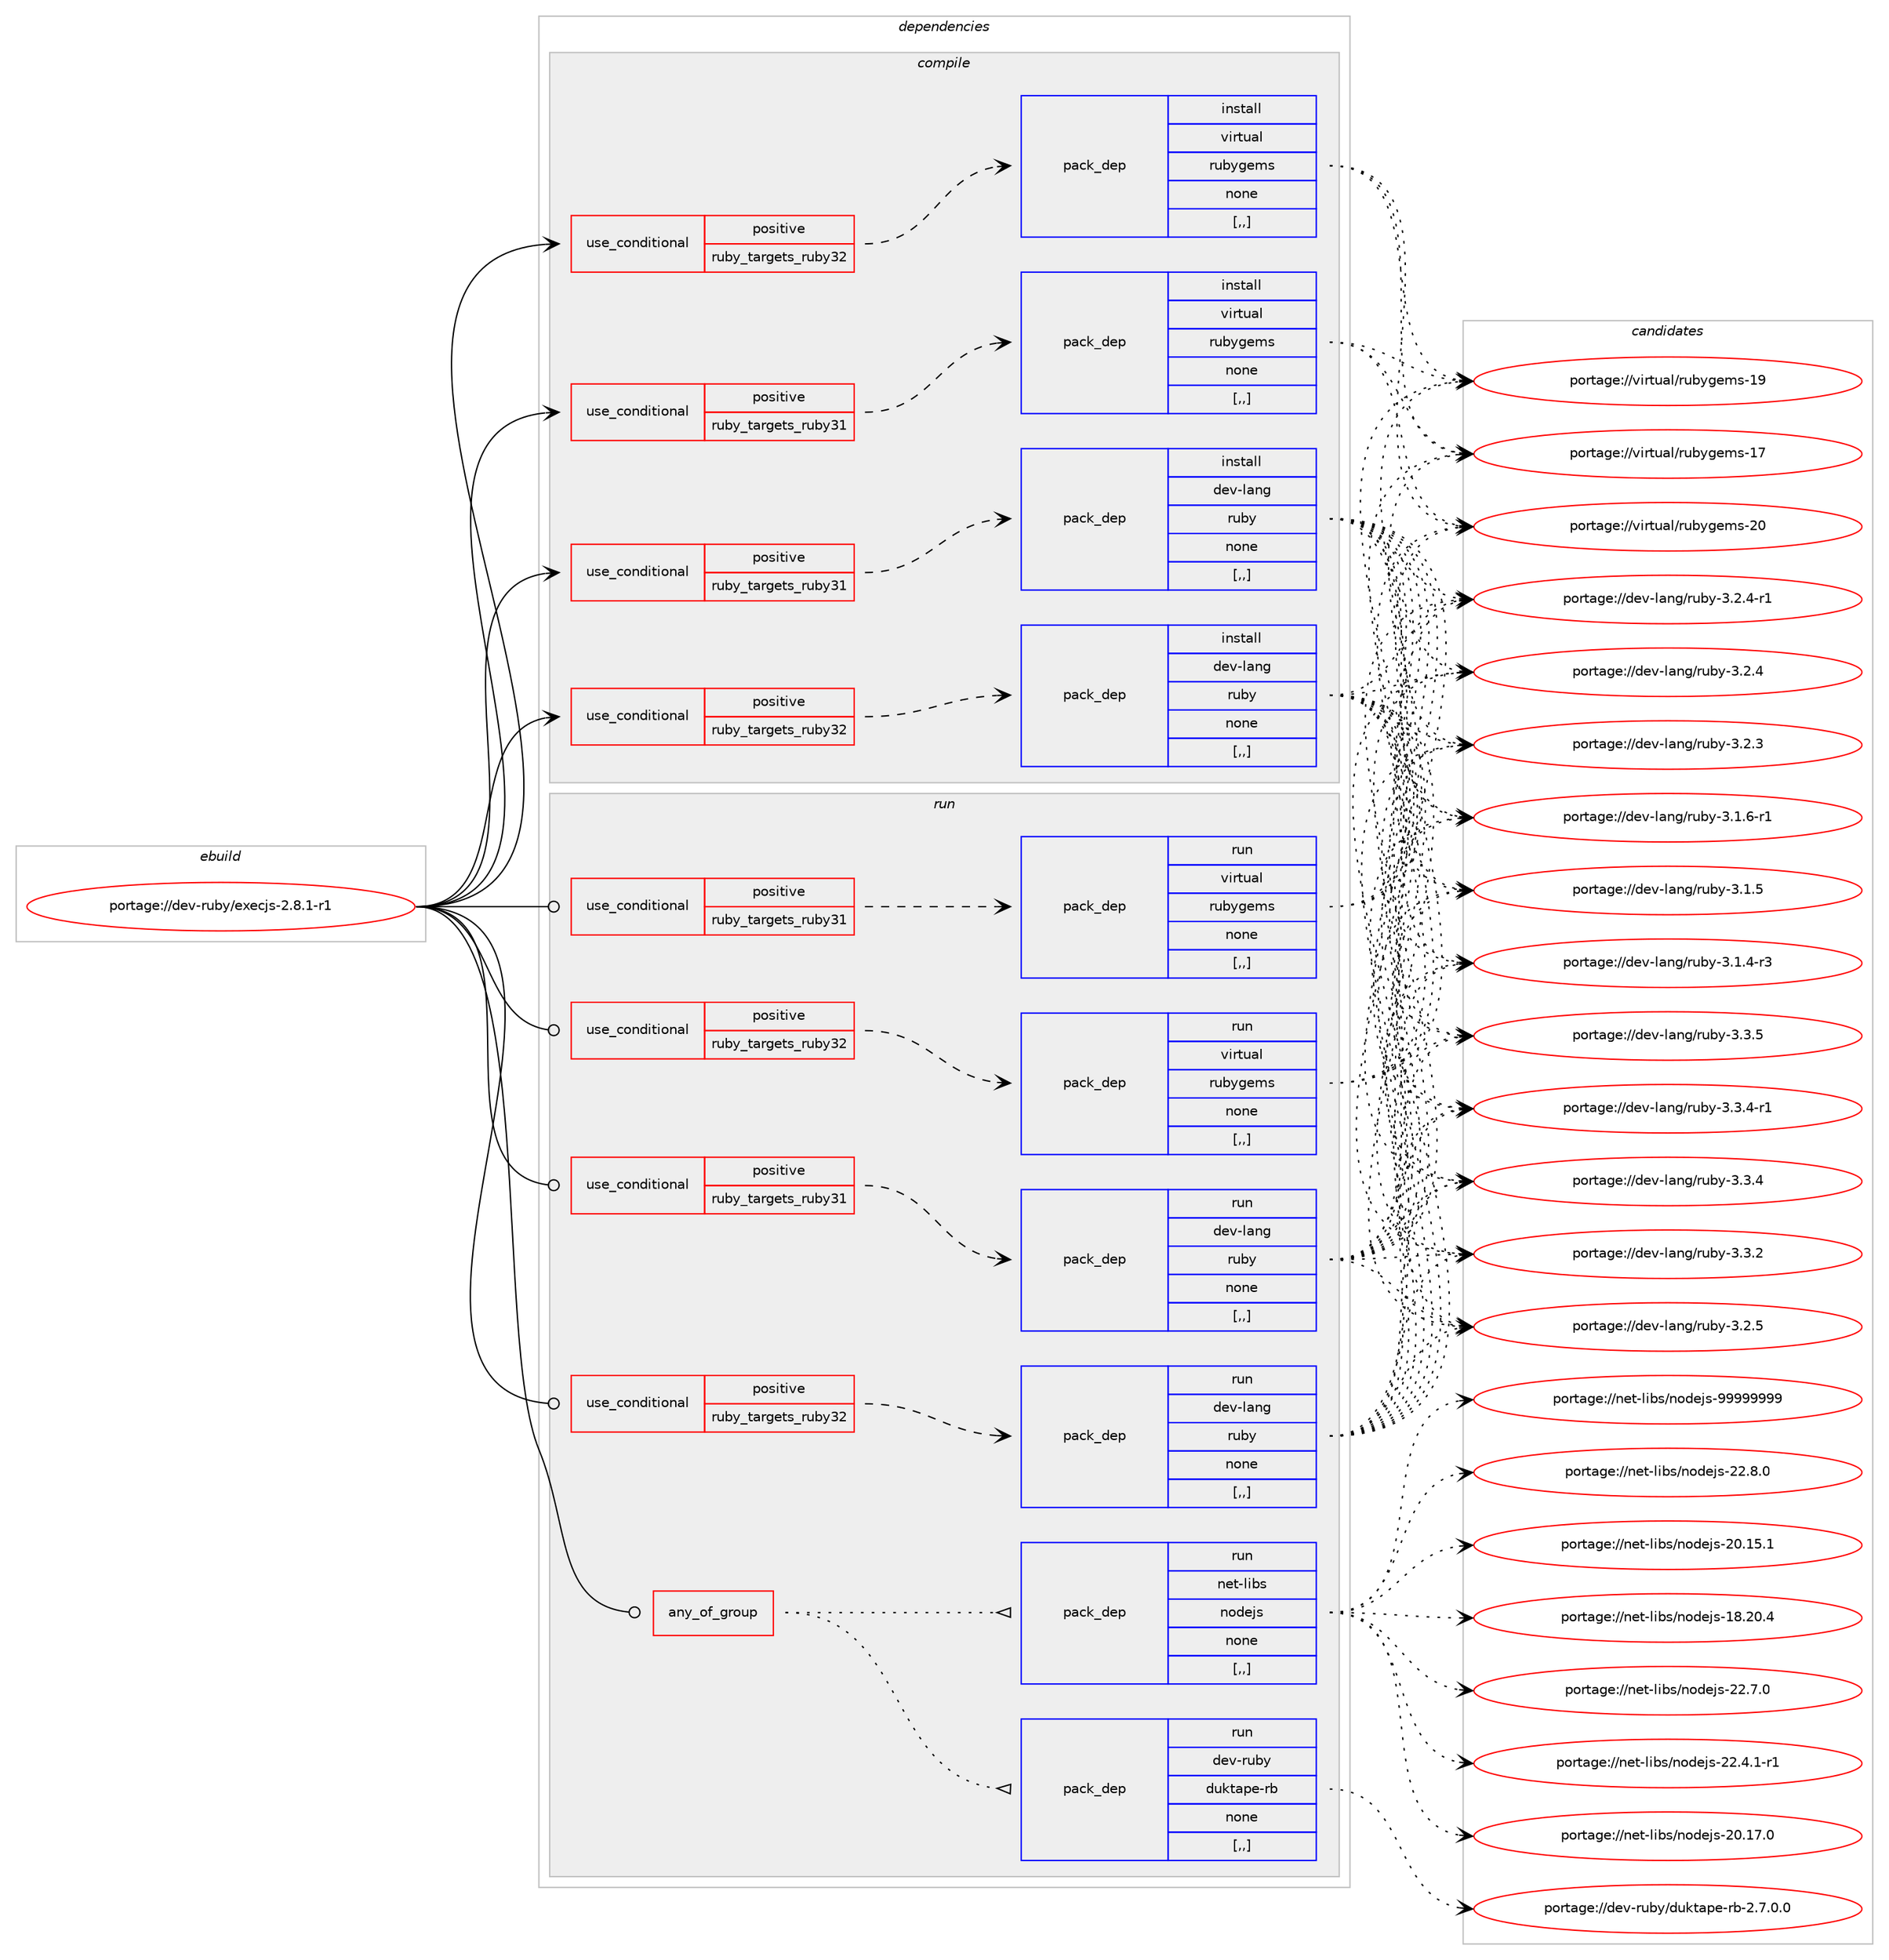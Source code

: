 digraph prolog {

# *************
# Graph options
# *************

newrank=true;
concentrate=true;
compound=true;
graph [rankdir=LR,fontname=Helvetica,fontsize=10,ranksep=1.5];#, ranksep=2.5, nodesep=0.2];
edge  [arrowhead=vee];
node  [fontname=Helvetica,fontsize=10];

# **********
# The ebuild
# **********

subgraph cluster_leftcol {
color=gray;
label=<<i>ebuild</i>>;
id [label="portage://dev-ruby/execjs-2.8.1-r1", color=red, width=4, href="../dev-ruby/execjs-2.8.1-r1.svg"];
}

# ****************
# The dependencies
# ****************

subgraph cluster_midcol {
color=gray;
label=<<i>dependencies</i>>;
subgraph cluster_compile {
fillcolor="#eeeeee";
style=filled;
label=<<i>compile</i>>;
subgraph cond178151 {
dependency678545 [label=<<TABLE BORDER="0" CELLBORDER="1" CELLSPACING="0" CELLPADDING="4"><TR><TD ROWSPAN="3" CELLPADDING="10">use_conditional</TD></TR><TR><TD>positive</TD></TR><TR><TD>ruby_targets_ruby31</TD></TR></TABLE>>, shape=none, color=red];
subgraph pack495487 {
dependency678546 [label=<<TABLE BORDER="0" CELLBORDER="1" CELLSPACING="0" CELLPADDING="4" WIDTH="220"><TR><TD ROWSPAN="6" CELLPADDING="30">pack_dep</TD></TR><TR><TD WIDTH="110">install</TD></TR><TR><TD>dev-lang</TD></TR><TR><TD>ruby</TD></TR><TR><TD>none</TD></TR><TR><TD>[,,]</TD></TR></TABLE>>, shape=none, color=blue];
}
dependency678545:e -> dependency678546:w [weight=20,style="dashed",arrowhead="vee"];
}
id:e -> dependency678545:w [weight=20,style="solid",arrowhead="vee"];
subgraph cond178152 {
dependency678547 [label=<<TABLE BORDER="0" CELLBORDER="1" CELLSPACING="0" CELLPADDING="4"><TR><TD ROWSPAN="3" CELLPADDING="10">use_conditional</TD></TR><TR><TD>positive</TD></TR><TR><TD>ruby_targets_ruby31</TD></TR></TABLE>>, shape=none, color=red];
subgraph pack495488 {
dependency678548 [label=<<TABLE BORDER="0" CELLBORDER="1" CELLSPACING="0" CELLPADDING="4" WIDTH="220"><TR><TD ROWSPAN="6" CELLPADDING="30">pack_dep</TD></TR><TR><TD WIDTH="110">install</TD></TR><TR><TD>virtual</TD></TR><TR><TD>rubygems</TD></TR><TR><TD>none</TD></TR><TR><TD>[,,]</TD></TR></TABLE>>, shape=none, color=blue];
}
dependency678547:e -> dependency678548:w [weight=20,style="dashed",arrowhead="vee"];
}
id:e -> dependency678547:w [weight=20,style="solid",arrowhead="vee"];
subgraph cond178153 {
dependency678549 [label=<<TABLE BORDER="0" CELLBORDER="1" CELLSPACING="0" CELLPADDING="4"><TR><TD ROWSPAN="3" CELLPADDING="10">use_conditional</TD></TR><TR><TD>positive</TD></TR><TR><TD>ruby_targets_ruby32</TD></TR></TABLE>>, shape=none, color=red];
subgraph pack495489 {
dependency678550 [label=<<TABLE BORDER="0" CELLBORDER="1" CELLSPACING="0" CELLPADDING="4" WIDTH="220"><TR><TD ROWSPAN="6" CELLPADDING="30">pack_dep</TD></TR><TR><TD WIDTH="110">install</TD></TR><TR><TD>dev-lang</TD></TR><TR><TD>ruby</TD></TR><TR><TD>none</TD></TR><TR><TD>[,,]</TD></TR></TABLE>>, shape=none, color=blue];
}
dependency678549:e -> dependency678550:w [weight=20,style="dashed",arrowhead="vee"];
}
id:e -> dependency678549:w [weight=20,style="solid",arrowhead="vee"];
subgraph cond178154 {
dependency678551 [label=<<TABLE BORDER="0" CELLBORDER="1" CELLSPACING="0" CELLPADDING="4"><TR><TD ROWSPAN="3" CELLPADDING="10">use_conditional</TD></TR><TR><TD>positive</TD></TR><TR><TD>ruby_targets_ruby32</TD></TR></TABLE>>, shape=none, color=red];
subgraph pack495490 {
dependency678552 [label=<<TABLE BORDER="0" CELLBORDER="1" CELLSPACING="0" CELLPADDING="4" WIDTH="220"><TR><TD ROWSPAN="6" CELLPADDING="30">pack_dep</TD></TR><TR><TD WIDTH="110">install</TD></TR><TR><TD>virtual</TD></TR><TR><TD>rubygems</TD></TR><TR><TD>none</TD></TR><TR><TD>[,,]</TD></TR></TABLE>>, shape=none, color=blue];
}
dependency678551:e -> dependency678552:w [weight=20,style="dashed",arrowhead="vee"];
}
id:e -> dependency678551:w [weight=20,style="solid",arrowhead="vee"];
}
subgraph cluster_compileandrun {
fillcolor="#eeeeee";
style=filled;
label=<<i>compile and run</i>>;
}
subgraph cluster_run {
fillcolor="#eeeeee";
style=filled;
label=<<i>run</i>>;
subgraph any4526 {
dependency678553 [label=<<TABLE BORDER="0" CELLBORDER="1" CELLSPACING="0" CELLPADDING="4"><TR><TD CELLPADDING="10">any_of_group</TD></TR></TABLE>>, shape=none, color=red];subgraph pack495491 {
dependency678554 [label=<<TABLE BORDER="0" CELLBORDER="1" CELLSPACING="0" CELLPADDING="4" WIDTH="220"><TR><TD ROWSPAN="6" CELLPADDING="30">pack_dep</TD></TR><TR><TD WIDTH="110">run</TD></TR><TR><TD>dev-ruby</TD></TR><TR><TD>duktape-rb</TD></TR><TR><TD>none</TD></TR><TR><TD>[,,]</TD></TR></TABLE>>, shape=none, color=blue];
}
dependency678553:e -> dependency678554:w [weight=20,style="dotted",arrowhead="oinv"];
subgraph pack495492 {
dependency678555 [label=<<TABLE BORDER="0" CELLBORDER="1" CELLSPACING="0" CELLPADDING="4" WIDTH="220"><TR><TD ROWSPAN="6" CELLPADDING="30">pack_dep</TD></TR><TR><TD WIDTH="110">run</TD></TR><TR><TD>net-libs</TD></TR><TR><TD>nodejs</TD></TR><TR><TD>none</TD></TR><TR><TD>[,,]</TD></TR></TABLE>>, shape=none, color=blue];
}
dependency678553:e -> dependency678555:w [weight=20,style="dotted",arrowhead="oinv"];
}
id:e -> dependency678553:w [weight=20,style="solid",arrowhead="odot"];
subgraph cond178155 {
dependency678556 [label=<<TABLE BORDER="0" CELLBORDER="1" CELLSPACING="0" CELLPADDING="4"><TR><TD ROWSPAN="3" CELLPADDING="10">use_conditional</TD></TR><TR><TD>positive</TD></TR><TR><TD>ruby_targets_ruby31</TD></TR></TABLE>>, shape=none, color=red];
subgraph pack495493 {
dependency678557 [label=<<TABLE BORDER="0" CELLBORDER="1" CELLSPACING="0" CELLPADDING="4" WIDTH="220"><TR><TD ROWSPAN="6" CELLPADDING="30">pack_dep</TD></TR><TR><TD WIDTH="110">run</TD></TR><TR><TD>dev-lang</TD></TR><TR><TD>ruby</TD></TR><TR><TD>none</TD></TR><TR><TD>[,,]</TD></TR></TABLE>>, shape=none, color=blue];
}
dependency678556:e -> dependency678557:w [weight=20,style="dashed",arrowhead="vee"];
}
id:e -> dependency678556:w [weight=20,style="solid",arrowhead="odot"];
subgraph cond178156 {
dependency678558 [label=<<TABLE BORDER="0" CELLBORDER="1" CELLSPACING="0" CELLPADDING="4"><TR><TD ROWSPAN="3" CELLPADDING="10">use_conditional</TD></TR><TR><TD>positive</TD></TR><TR><TD>ruby_targets_ruby31</TD></TR></TABLE>>, shape=none, color=red];
subgraph pack495494 {
dependency678559 [label=<<TABLE BORDER="0" CELLBORDER="1" CELLSPACING="0" CELLPADDING="4" WIDTH="220"><TR><TD ROWSPAN="6" CELLPADDING="30">pack_dep</TD></TR><TR><TD WIDTH="110">run</TD></TR><TR><TD>virtual</TD></TR><TR><TD>rubygems</TD></TR><TR><TD>none</TD></TR><TR><TD>[,,]</TD></TR></TABLE>>, shape=none, color=blue];
}
dependency678558:e -> dependency678559:w [weight=20,style="dashed",arrowhead="vee"];
}
id:e -> dependency678558:w [weight=20,style="solid",arrowhead="odot"];
subgraph cond178157 {
dependency678560 [label=<<TABLE BORDER="0" CELLBORDER="1" CELLSPACING="0" CELLPADDING="4"><TR><TD ROWSPAN="3" CELLPADDING="10">use_conditional</TD></TR><TR><TD>positive</TD></TR><TR><TD>ruby_targets_ruby32</TD></TR></TABLE>>, shape=none, color=red];
subgraph pack495495 {
dependency678561 [label=<<TABLE BORDER="0" CELLBORDER="1" CELLSPACING="0" CELLPADDING="4" WIDTH="220"><TR><TD ROWSPAN="6" CELLPADDING="30">pack_dep</TD></TR><TR><TD WIDTH="110">run</TD></TR><TR><TD>dev-lang</TD></TR><TR><TD>ruby</TD></TR><TR><TD>none</TD></TR><TR><TD>[,,]</TD></TR></TABLE>>, shape=none, color=blue];
}
dependency678560:e -> dependency678561:w [weight=20,style="dashed",arrowhead="vee"];
}
id:e -> dependency678560:w [weight=20,style="solid",arrowhead="odot"];
subgraph cond178158 {
dependency678562 [label=<<TABLE BORDER="0" CELLBORDER="1" CELLSPACING="0" CELLPADDING="4"><TR><TD ROWSPAN="3" CELLPADDING="10">use_conditional</TD></TR><TR><TD>positive</TD></TR><TR><TD>ruby_targets_ruby32</TD></TR></TABLE>>, shape=none, color=red];
subgraph pack495496 {
dependency678563 [label=<<TABLE BORDER="0" CELLBORDER="1" CELLSPACING="0" CELLPADDING="4" WIDTH="220"><TR><TD ROWSPAN="6" CELLPADDING="30">pack_dep</TD></TR><TR><TD WIDTH="110">run</TD></TR><TR><TD>virtual</TD></TR><TR><TD>rubygems</TD></TR><TR><TD>none</TD></TR><TR><TD>[,,]</TD></TR></TABLE>>, shape=none, color=blue];
}
dependency678562:e -> dependency678563:w [weight=20,style="dashed",arrowhead="vee"];
}
id:e -> dependency678562:w [weight=20,style="solid",arrowhead="odot"];
}
}

# **************
# The candidates
# **************

subgraph cluster_choices {
rank=same;
color=gray;
label=<<i>candidates</i>>;

subgraph choice495487 {
color=black;
nodesep=1;
choice10010111845108971101034711411798121455146514653 [label="portage://dev-lang/ruby-3.3.5", color=red, width=4,href="../dev-lang/ruby-3.3.5.svg"];
choice100101118451089711010347114117981214551465146524511449 [label="portage://dev-lang/ruby-3.3.4-r1", color=red, width=4,href="../dev-lang/ruby-3.3.4-r1.svg"];
choice10010111845108971101034711411798121455146514652 [label="portage://dev-lang/ruby-3.3.4", color=red, width=4,href="../dev-lang/ruby-3.3.4.svg"];
choice10010111845108971101034711411798121455146514650 [label="portage://dev-lang/ruby-3.3.2", color=red, width=4,href="../dev-lang/ruby-3.3.2.svg"];
choice10010111845108971101034711411798121455146504653 [label="portage://dev-lang/ruby-3.2.5", color=red, width=4,href="../dev-lang/ruby-3.2.5.svg"];
choice100101118451089711010347114117981214551465046524511449 [label="portage://dev-lang/ruby-3.2.4-r1", color=red, width=4,href="../dev-lang/ruby-3.2.4-r1.svg"];
choice10010111845108971101034711411798121455146504652 [label="portage://dev-lang/ruby-3.2.4", color=red, width=4,href="../dev-lang/ruby-3.2.4.svg"];
choice10010111845108971101034711411798121455146504651 [label="portage://dev-lang/ruby-3.2.3", color=red, width=4,href="../dev-lang/ruby-3.2.3.svg"];
choice100101118451089711010347114117981214551464946544511449 [label="portage://dev-lang/ruby-3.1.6-r1", color=red, width=4,href="../dev-lang/ruby-3.1.6-r1.svg"];
choice10010111845108971101034711411798121455146494653 [label="portage://dev-lang/ruby-3.1.5", color=red, width=4,href="../dev-lang/ruby-3.1.5.svg"];
choice100101118451089711010347114117981214551464946524511451 [label="portage://dev-lang/ruby-3.1.4-r3", color=red, width=4,href="../dev-lang/ruby-3.1.4-r3.svg"];
dependency678546:e -> choice10010111845108971101034711411798121455146514653:w [style=dotted,weight="100"];
dependency678546:e -> choice100101118451089711010347114117981214551465146524511449:w [style=dotted,weight="100"];
dependency678546:e -> choice10010111845108971101034711411798121455146514652:w [style=dotted,weight="100"];
dependency678546:e -> choice10010111845108971101034711411798121455146514650:w [style=dotted,weight="100"];
dependency678546:e -> choice10010111845108971101034711411798121455146504653:w [style=dotted,weight="100"];
dependency678546:e -> choice100101118451089711010347114117981214551465046524511449:w [style=dotted,weight="100"];
dependency678546:e -> choice10010111845108971101034711411798121455146504652:w [style=dotted,weight="100"];
dependency678546:e -> choice10010111845108971101034711411798121455146504651:w [style=dotted,weight="100"];
dependency678546:e -> choice100101118451089711010347114117981214551464946544511449:w [style=dotted,weight="100"];
dependency678546:e -> choice10010111845108971101034711411798121455146494653:w [style=dotted,weight="100"];
dependency678546:e -> choice100101118451089711010347114117981214551464946524511451:w [style=dotted,weight="100"];
}
subgraph choice495488 {
color=black;
nodesep=1;
choice118105114116117971084711411798121103101109115455048 [label="portage://virtual/rubygems-20", color=red, width=4,href="../virtual/rubygems-20.svg"];
choice118105114116117971084711411798121103101109115454957 [label="portage://virtual/rubygems-19", color=red, width=4,href="../virtual/rubygems-19.svg"];
choice118105114116117971084711411798121103101109115454955 [label="portage://virtual/rubygems-17", color=red, width=4,href="../virtual/rubygems-17.svg"];
dependency678548:e -> choice118105114116117971084711411798121103101109115455048:w [style=dotted,weight="100"];
dependency678548:e -> choice118105114116117971084711411798121103101109115454957:w [style=dotted,weight="100"];
dependency678548:e -> choice118105114116117971084711411798121103101109115454955:w [style=dotted,weight="100"];
}
subgraph choice495489 {
color=black;
nodesep=1;
choice10010111845108971101034711411798121455146514653 [label="portage://dev-lang/ruby-3.3.5", color=red, width=4,href="../dev-lang/ruby-3.3.5.svg"];
choice100101118451089711010347114117981214551465146524511449 [label="portage://dev-lang/ruby-3.3.4-r1", color=red, width=4,href="../dev-lang/ruby-3.3.4-r1.svg"];
choice10010111845108971101034711411798121455146514652 [label="portage://dev-lang/ruby-3.3.4", color=red, width=4,href="../dev-lang/ruby-3.3.4.svg"];
choice10010111845108971101034711411798121455146514650 [label="portage://dev-lang/ruby-3.3.2", color=red, width=4,href="../dev-lang/ruby-3.3.2.svg"];
choice10010111845108971101034711411798121455146504653 [label="portage://dev-lang/ruby-3.2.5", color=red, width=4,href="../dev-lang/ruby-3.2.5.svg"];
choice100101118451089711010347114117981214551465046524511449 [label="portage://dev-lang/ruby-3.2.4-r1", color=red, width=4,href="../dev-lang/ruby-3.2.4-r1.svg"];
choice10010111845108971101034711411798121455146504652 [label="portage://dev-lang/ruby-3.2.4", color=red, width=4,href="../dev-lang/ruby-3.2.4.svg"];
choice10010111845108971101034711411798121455146504651 [label="portage://dev-lang/ruby-3.2.3", color=red, width=4,href="../dev-lang/ruby-3.2.3.svg"];
choice100101118451089711010347114117981214551464946544511449 [label="portage://dev-lang/ruby-3.1.6-r1", color=red, width=4,href="../dev-lang/ruby-3.1.6-r1.svg"];
choice10010111845108971101034711411798121455146494653 [label="portage://dev-lang/ruby-3.1.5", color=red, width=4,href="../dev-lang/ruby-3.1.5.svg"];
choice100101118451089711010347114117981214551464946524511451 [label="portage://dev-lang/ruby-3.1.4-r3", color=red, width=4,href="../dev-lang/ruby-3.1.4-r3.svg"];
dependency678550:e -> choice10010111845108971101034711411798121455146514653:w [style=dotted,weight="100"];
dependency678550:e -> choice100101118451089711010347114117981214551465146524511449:w [style=dotted,weight="100"];
dependency678550:e -> choice10010111845108971101034711411798121455146514652:w [style=dotted,weight="100"];
dependency678550:e -> choice10010111845108971101034711411798121455146514650:w [style=dotted,weight="100"];
dependency678550:e -> choice10010111845108971101034711411798121455146504653:w [style=dotted,weight="100"];
dependency678550:e -> choice100101118451089711010347114117981214551465046524511449:w [style=dotted,weight="100"];
dependency678550:e -> choice10010111845108971101034711411798121455146504652:w [style=dotted,weight="100"];
dependency678550:e -> choice10010111845108971101034711411798121455146504651:w [style=dotted,weight="100"];
dependency678550:e -> choice100101118451089711010347114117981214551464946544511449:w [style=dotted,weight="100"];
dependency678550:e -> choice10010111845108971101034711411798121455146494653:w [style=dotted,weight="100"];
dependency678550:e -> choice100101118451089711010347114117981214551464946524511451:w [style=dotted,weight="100"];
}
subgraph choice495490 {
color=black;
nodesep=1;
choice118105114116117971084711411798121103101109115455048 [label="portage://virtual/rubygems-20", color=red, width=4,href="../virtual/rubygems-20.svg"];
choice118105114116117971084711411798121103101109115454957 [label="portage://virtual/rubygems-19", color=red, width=4,href="../virtual/rubygems-19.svg"];
choice118105114116117971084711411798121103101109115454955 [label="portage://virtual/rubygems-17", color=red, width=4,href="../virtual/rubygems-17.svg"];
dependency678552:e -> choice118105114116117971084711411798121103101109115455048:w [style=dotted,weight="100"];
dependency678552:e -> choice118105114116117971084711411798121103101109115454957:w [style=dotted,weight="100"];
dependency678552:e -> choice118105114116117971084711411798121103101109115454955:w [style=dotted,weight="100"];
}
subgraph choice495491 {
color=black;
nodesep=1;
choice1001011184511411798121471001171071169711210145114984550465546484648 [label="portage://dev-ruby/duktape-rb-2.7.0.0", color=red, width=4,href="../dev-ruby/duktape-rb-2.7.0.0.svg"];
dependency678554:e -> choice1001011184511411798121471001171071169711210145114984550465546484648:w [style=dotted,weight="100"];
}
subgraph choice495492 {
color=black;
nodesep=1;
choice110101116451081059811547110111100101106115455757575757575757 [label="portage://net-libs/nodejs-99999999", color=red, width=4,href="../net-libs/nodejs-99999999.svg"];
choice11010111645108105981154711011110010110611545505046564648 [label="portage://net-libs/nodejs-22.8.0", color=red, width=4,href="../net-libs/nodejs-22.8.0.svg"];
choice11010111645108105981154711011110010110611545505046554648 [label="portage://net-libs/nodejs-22.7.0", color=red, width=4,href="../net-libs/nodejs-22.7.0.svg"];
choice110101116451081059811547110111100101106115455050465246494511449 [label="portage://net-libs/nodejs-22.4.1-r1", color=red, width=4,href="../net-libs/nodejs-22.4.1-r1.svg"];
choice1101011164510810598115471101111001011061154550484649554648 [label="portage://net-libs/nodejs-20.17.0", color=red, width=4,href="../net-libs/nodejs-20.17.0.svg"];
choice1101011164510810598115471101111001011061154550484649534649 [label="portage://net-libs/nodejs-20.15.1", color=red, width=4,href="../net-libs/nodejs-20.15.1.svg"];
choice1101011164510810598115471101111001011061154549564650484652 [label="portage://net-libs/nodejs-18.20.4", color=red, width=4,href="../net-libs/nodejs-18.20.4.svg"];
dependency678555:e -> choice110101116451081059811547110111100101106115455757575757575757:w [style=dotted,weight="100"];
dependency678555:e -> choice11010111645108105981154711011110010110611545505046564648:w [style=dotted,weight="100"];
dependency678555:e -> choice11010111645108105981154711011110010110611545505046554648:w [style=dotted,weight="100"];
dependency678555:e -> choice110101116451081059811547110111100101106115455050465246494511449:w [style=dotted,weight="100"];
dependency678555:e -> choice1101011164510810598115471101111001011061154550484649554648:w [style=dotted,weight="100"];
dependency678555:e -> choice1101011164510810598115471101111001011061154550484649534649:w [style=dotted,weight="100"];
dependency678555:e -> choice1101011164510810598115471101111001011061154549564650484652:w [style=dotted,weight="100"];
}
subgraph choice495493 {
color=black;
nodesep=1;
choice10010111845108971101034711411798121455146514653 [label="portage://dev-lang/ruby-3.3.5", color=red, width=4,href="../dev-lang/ruby-3.3.5.svg"];
choice100101118451089711010347114117981214551465146524511449 [label="portage://dev-lang/ruby-3.3.4-r1", color=red, width=4,href="../dev-lang/ruby-3.3.4-r1.svg"];
choice10010111845108971101034711411798121455146514652 [label="portage://dev-lang/ruby-3.3.4", color=red, width=4,href="../dev-lang/ruby-3.3.4.svg"];
choice10010111845108971101034711411798121455146514650 [label="portage://dev-lang/ruby-3.3.2", color=red, width=4,href="../dev-lang/ruby-3.3.2.svg"];
choice10010111845108971101034711411798121455146504653 [label="portage://dev-lang/ruby-3.2.5", color=red, width=4,href="../dev-lang/ruby-3.2.5.svg"];
choice100101118451089711010347114117981214551465046524511449 [label="portage://dev-lang/ruby-3.2.4-r1", color=red, width=4,href="../dev-lang/ruby-3.2.4-r1.svg"];
choice10010111845108971101034711411798121455146504652 [label="portage://dev-lang/ruby-3.2.4", color=red, width=4,href="../dev-lang/ruby-3.2.4.svg"];
choice10010111845108971101034711411798121455146504651 [label="portage://dev-lang/ruby-3.2.3", color=red, width=4,href="../dev-lang/ruby-3.2.3.svg"];
choice100101118451089711010347114117981214551464946544511449 [label="portage://dev-lang/ruby-3.1.6-r1", color=red, width=4,href="../dev-lang/ruby-3.1.6-r1.svg"];
choice10010111845108971101034711411798121455146494653 [label="portage://dev-lang/ruby-3.1.5", color=red, width=4,href="../dev-lang/ruby-3.1.5.svg"];
choice100101118451089711010347114117981214551464946524511451 [label="portage://dev-lang/ruby-3.1.4-r3", color=red, width=4,href="../dev-lang/ruby-3.1.4-r3.svg"];
dependency678557:e -> choice10010111845108971101034711411798121455146514653:w [style=dotted,weight="100"];
dependency678557:e -> choice100101118451089711010347114117981214551465146524511449:w [style=dotted,weight="100"];
dependency678557:e -> choice10010111845108971101034711411798121455146514652:w [style=dotted,weight="100"];
dependency678557:e -> choice10010111845108971101034711411798121455146514650:w [style=dotted,weight="100"];
dependency678557:e -> choice10010111845108971101034711411798121455146504653:w [style=dotted,weight="100"];
dependency678557:e -> choice100101118451089711010347114117981214551465046524511449:w [style=dotted,weight="100"];
dependency678557:e -> choice10010111845108971101034711411798121455146504652:w [style=dotted,weight="100"];
dependency678557:e -> choice10010111845108971101034711411798121455146504651:w [style=dotted,weight="100"];
dependency678557:e -> choice100101118451089711010347114117981214551464946544511449:w [style=dotted,weight="100"];
dependency678557:e -> choice10010111845108971101034711411798121455146494653:w [style=dotted,weight="100"];
dependency678557:e -> choice100101118451089711010347114117981214551464946524511451:w [style=dotted,weight="100"];
}
subgraph choice495494 {
color=black;
nodesep=1;
choice118105114116117971084711411798121103101109115455048 [label="portage://virtual/rubygems-20", color=red, width=4,href="../virtual/rubygems-20.svg"];
choice118105114116117971084711411798121103101109115454957 [label="portage://virtual/rubygems-19", color=red, width=4,href="../virtual/rubygems-19.svg"];
choice118105114116117971084711411798121103101109115454955 [label="portage://virtual/rubygems-17", color=red, width=4,href="../virtual/rubygems-17.svg"];
dependency678559:e -> choice118105114116117971084711411798121103101109115455048:w [style=dotted,weight="100"];
dependency678559:e -> choice118105114116117971084711411798121103101109115454957:w [style=dotted,weight="100"];
dependency678559:e -> choice118105114116117971084711411798121103101109115454955:w [style=dotted,weight="100"];
}
subgraph choice495495 {
color=black;
nodesep=1;
choice10010111845108971101034711411798121455146514653 [label="portage://dev-lang/ruby-3.3.5", color=red, width=4,href="../dev-lang/ruby-3.3.5.svg"];
choice100101118451089711010347114117981214551465146524511449 [label="portage://dev-lang/ruby-3.3.4-r1", color=red, width=4,href="../dev-lang/ruby-3.3.4-r1.svg"];
choice10010111845108971101034711411798121455146514652 [label="portage://dev-lang/ruby-3.3.4", color=red, width=4,href="../dev-lang/ruby-3.3.4.svg"];
choice10010111845108971101034711411798121455146514650 [label="portage://dev-lang/ruby-3.3.2", color=red, width=4,href="../dev-lang/ruby-3.3.2.svg"];
choice10010111845108971101034711411798121455146504653 [label="portage://dev-lang/ruby-3.2.5", color=red, width=4,href="../dev-lang/ruby-3.2.5.svg"];
choice100101118451089711010347114117981214551465046524511449 [label="portage://dev-lang/ruby-3.2.4-r1", color=red, width=4,href="../dev-lang/ruby-3.2.4-r1.svg"];
choice10010111845108971101034711411798121455146504652 [label="portage://dev-lang/ruby-3.2.4", color=red, width=4,href="../dev-lang/ruby-3.2.4.svg"];
choice10010111845108971101034711411798121455146504651 [label="portage://dev-lang/ruby-3.2.3", color=red, width=4,href="../dev-lang/ruby-3.2.3.svg"];
choice100101118451089711010347114117981214551464946544511449 [label="portage://dev-lang/ruby-3.1.6-r1", color=red, width=4,href="../dev-lang/ruby-3.1.6-r1.svg"];
choice10010111845108971101034711411798121455146494653 [label="portage://dev-lang/ruby-3.1.5", color=red, width=4,href="../dev-lang/ruby-3.1.5.svg"];
choice100101118451089711010347114117981214551464946524511451 [label="portage://dev-lang/ruby-3.1.4-r3", color=red, width=4,href="../dev-lang/ruby-3.1.4-r3.svg"];
dependency678561:e -> choice10010111845108971101034711411798121455146514653:w [style=dotted,weight="100"];
dependency678561:e -> choice100101118451089711010347114117981214551465146524511449:w [style=dotted,weight="100"];
dependency678561:e -> choice10010111845108971101034711411798121455146514652:w [style=dotted,weight="100"];
dependency678561:e -> choice10010111845108971101034711411798121455146514650:w [style=dotted,weight="100"];
dependency678561:e -> choice10010111845108971101034711411798121455146504653:w [style=dotted,weight="100"];
dependency678561:e -> choice100101118451089711010347114117981214551465046524511449:w [style=dotted,weight="100"];
dependency678561:e -> choice10010111845108971101034711411798121455146504652:w [style=dotted,weight="100"];
dependency678561:e -> choice10010111845108971101034711411798121455146504651:w [style=dotted,weight="100"];
dependency678561:e -> choice100101118451089711010347114117981214551464946544511449:w [style=dotted,weight="100"];
dependency678561:e -> choice10010111845108971101034711411798121455146494653:w [style=dotted,weight="100"];
dependency678561:e -> choice100101118451089711010347114117981214551464946524511451:w [style=dotted,weight="100"];
}
subgraph choice495496 {
color=black;
nodesep=1;
choice118105114116117971084711411798121103101109115455048 [label="portage://virtual/rubygems-20", color=red, width=4,href="../virtual/rubygems-20.svg"];
choice118105114116117971084711411798121103101109115454957 [label="portage://virtual/rubygems-19", color=red, width=4,href="../virtual/rubygems-19.svg"];
choice118105114116117971084711411798121103101109115454955 [label="portage://virtual/rubygems-17", color=red, width=4,href="../virtual/rubygems-17.svg"];
dependency678563:e -> choice118105114116117971084711411798121103101109115455048:w [style=dotted,weight="100"];
dependency678563:e -> choice118105114116117971084711411798121103101109115454957:w [style=dotted,weight="100"];
dependency678563:e -> choice118105114116117971084711411798121103101109115454955:w [style=dotted,weight="100"];
}
}

}
